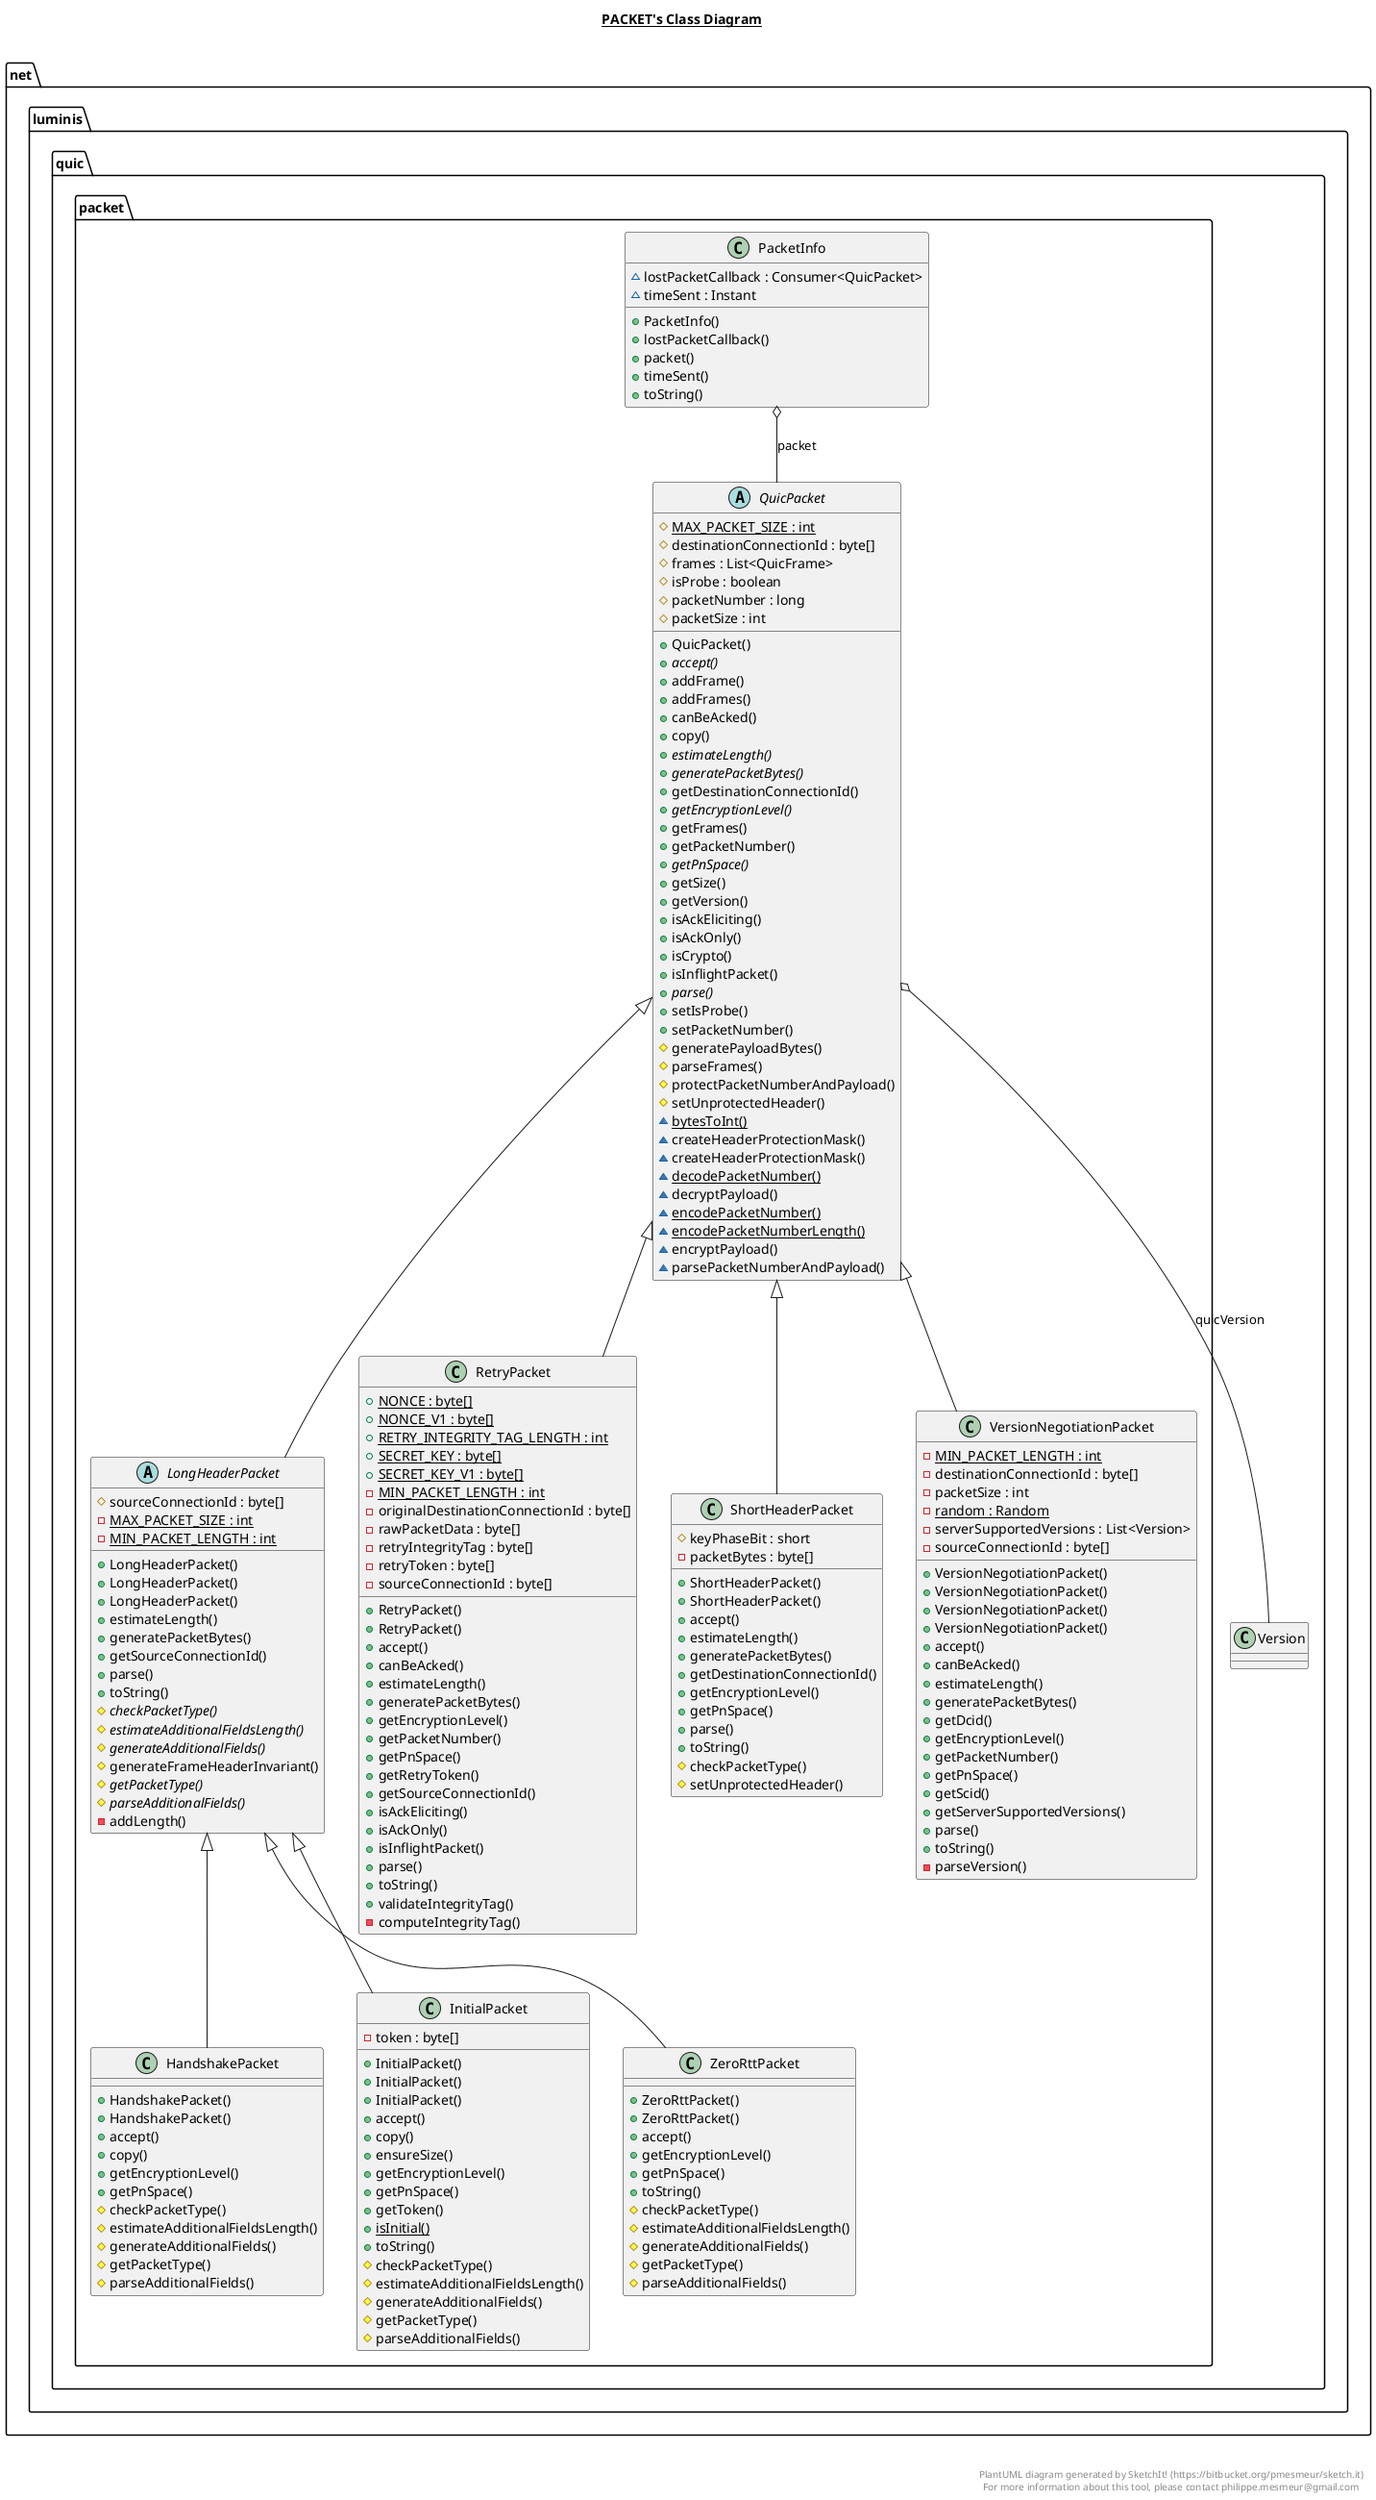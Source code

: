 @startuml

title __PACKET's Class Diagram__\n

  namespace net.luminis.quic {
    namespace packet {
      class net.luminis.quic.packet.HandshakePacket {
          + HandshakePacket()
          + HandshakePacket()
          + accept()
          + copy()
          + getEncryptionLevel()
          + getPnSpace()
          # checkPacketType()
          # estimateAdditionalFieldsLength()
          # generateAdditionalFields()
          # getPacketType()
          # parseAdditionalFields()
      }
    }
  }
  

  namespace net.luminis.quic {
    namespace packet {
      class net.luminis.quic.packet.InitialPacket {
          - token : byte[]
          + InitialPacket()
          + InitialPacket()
          + InitialPacket()
          + accept()
          + copy()
          + ensureSize()
          + getEncryptionLevel()
          + getPnSpace()
          + getToken()
          {static} + isInitial()
          + toString()
          # checkPacketType()
          # estimateAdditionalFieldsLength()
          # generateAdditionalFields()
          # getPacketType()
          # parseAdditionalFields()
      }
    }
  }
  

  namespace net.luminis.quic {
    namespace packet {
      abstract class net.luminis.quic.packet.LongHeaderPacket {
          # sourceConnectionId : byte[]
          {static} - MAX_PACKET_SIZE : int
          {static} - MIN_PACKET_LENGTH : int
          + LongHeaderPacket()
          + LongHeaderPacket()
          + LongHeaderPacket()
          + estimateLength()
          + generatePacketBytes()
          + getSourceConnectionId()
          + parse()
          + toString()
          {abstract} # checkPacketType()
          {abstract} # estimateAdditionalFieldsLength()
          {abstract} # generateAdditionalFields()
          # generateFrameHeaderInvariant()
          {abstract} # getPacketType()
          {abstract} # parseAdditionalFields()
          - addLength()
      }
    }
  }
  

  namespace net.luminis.quic {
    namespace packet {
      class net.luminis.quic.packet.PacketInfo {
          ~ lostPacketCallback : Consumer<QuicPacket>
          ~ timeSent : Instant
          + PacketInfo()
          + lostPacketCallback()
          + packet()
          + timeSent()
          + toString()
      }
    }
  }
  

  namespace net.luminis.quic {
    namespace packet {
      abstract class net.luminis.quic.packet.QuicPacket {
          {static} # MAX_PACKET_SIZE : int
          # destinationConnectionId : byte[]
          # frames : List<QuicFrame>
          # isProbe : boolean
          # packetNumber : long
          # packetSize : int
          + QuicPacket()
          {abstract} + accept()
          + addFrame()
          + addFrames()
          + canBeAcked()
          + copy()
          {abstract} + estimateLength()
          {abstract} + generatePacketBytes()
          + getDestinationConnectionId()
          {abstract} + getEncryptionLevel()
          + getFrames()
          + getPacketNumber()
          {abstract} + getPnSpace()
          + getSize()
          + getVersion()
          + isAckEliciting()
          + isAckOnly()
          + isCrypto()
          + isInflightPacket()
          {abstract} + parse()
          + setIsProbe()
          + setPacketNumber()
          # generatePayloadBytes()
          # parseFrames()
          # protectPacketNumberAndPayload()
          # setUnprotectedHeader()
          {static} ~ bytesToInt()
          ~ createHeaderProtectionMask()
          ~ createHeaderProtectionMask()
          {static} ~ decodePacketNumber()
          ~ decryptPayload()
          {static} ~ encodePacketNumber()
          {static} ~ encodePacketNumberLength()
          ~ encryptPayload()
          ~ parsePacketNumberAndPayload()
      }
    }
  }
  

  namespace net.luminis.quic {
    namespace packet {
      class net.luminis.quic.packet.RetryPacket {
          {static} + NONCE : byte[]
          {static} + NONCE_V1 : byte[]
          {static} + RETRY_INTEGRITY_TAG_LENGTH : int
          {static} + SECRET_KEY : byte[]
          {static} + SECRET_KEY_V1 : byte[]
          {static} - MIN_PACKET_LENGTH : int
          - originalDestinationConnectionId : byte[]
          - rawPacketData : byte[]
          - retryIntegrityTag : byte[]
          - retryToken : byte[]
          - sourceConnectionId : byte[]
          + RetryPacket()
          + RetryPacket()
          + accept()
          + canBeAcked()
          + estimateLength()
          + generatePacketBytes()
          + getEncryptionLevel()
          + getPacketNumber()
          + getPnSpace()
          + getRetryToken()
          + getSourceConnectionId()
          + isAckEliciting()
          + isAckOnly()
          + isInflightPacket()
          + parse()
          + toString()
          + validateIntegrityTag()
          - computeIntegrityTag()
      }
    }
  }
  

  namespace net.luminis.quic {
    namespace packet {
      class net.luminis.quic.packet.ShortHeaderPacket {
          # keyPhaseBit : short
          - packetBytes : byte[]
          + ShortHeaderPacket()
          + ShortHeaderPacket()
          + accept()
          + estimateLength()
          + generatePacketBytes()
          + getDestinationConnectionId()
          + getEncryptionLevel()
          + getPnSpace()
          + parse()
          + toString()
          # checkPacketType()
          # setUnprotectedHeader()
      }
    }
  }
  

  namespace net.luminis.quic {
    namespace packet {
      class net.luminis.quic.packet.VersionNegotiationPacket {
          {static} - MIN_PACKET_LENGTH : int
          - destinationConnectionId : byte[]
          - packetSize : int
          {static} - random : Random
          - serverSupportedVersions : List<Version>
          - sourceConnectionId : byte[]
          + VersionNegotiationPacket()
          + VersionNegotiationPacket()
          + VersionNegotiationPacket()
          + VersionNegotiationPacket()
          + accept()
          + canBeAcked()
          + estimateLength()
          + generatePacketBytes()
          + getDcid()
          + getEncryptionLevel()
          + getPacketNumber()
          + getPnSpace()
          + getScid()
          + getServerSupportedVersions()
          + parse()
          + toString()
          - parseVersion()
      }
    }
  }
  

  namespace net.luminis.quic {
    namespace packet {
      class net.luminis.quic.packet.ZeroRttPacket {
          + ZeroRttPacket()
          + ZeroRttPacket()
          + accept()
          + getEncryptionLevel()
          + getPnSpace()
          + toString()
          # checkPacketType()
          # estimateAdditionalFieldsLength()
          # generateAdditionalFields()
          # getPacketType()
          # parseAdditionalFields()
      }
    }
  }
  

  net.luminis.quic.packet.HandshakePacket -up-|> net.luminis.quic.packet.LongHeaderPacket
  net.luminis.quic.packet.InitialPacket -up-|> net.luminis.quic.packet.LongHeaderPacket
  net.luminis.quic.packet.LongHeaderPacket -up-|> net.luminis.quic.packet.QuicPacket
  net.luminis.quic.packet.PacketInfo o-- net.luminis.quic.packet.QuicPacket : packet
  net.luminis.quic.packet.QuicPacket o-- net.luminis.quic.Version : quicVersion
  net.luminis.quic.packet.RetryPacket -up-|> net.luminis.quic.packet.QuicPacket
  net.luminis.quic.packet.ShortHeaderPacket -up-|> net.luminis.quic.packet.QuicPacket
  net.luminis.quic.packet.VersionNegotiationPacket -up-|> net.luminis.quic.packet.QuicPacket
  net.luminis.quic.packet.ZeroRttPacket -up-|> net.luminis.quic.packet.LongHeaderPacket


right footer


PlantUML diagram generated by SketchIt! (https://bitbucket.org/pmesmeur/sketch.it)
For more information about this tool, please contact philippe.mesmeur@gmail.com
endfooter

@enduml
